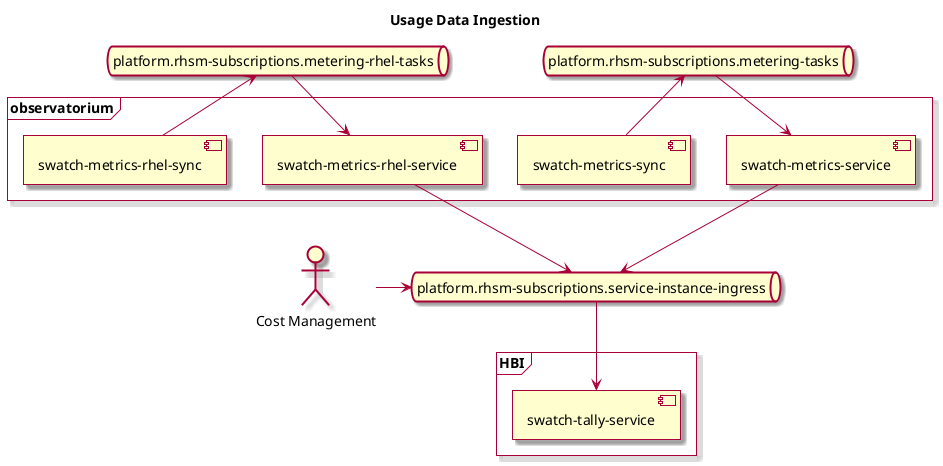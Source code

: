@startuml "Usage Data Ingestion"

skin rose

title Usage Data Ingestion

frame "observatorium" {
    [swatch-metrics-service]as MetricsService
    [swatch-metrics-sync] as TelemeterJob
    [swatch-metrics-rhel-service]as MetricsRhelService
    [swatch-metrics-rhel-sync] as RhelemeterJob
}

frame "HBI" as HBI {
    [swatch-tally-service] as TallyService
}

actor "Cost Management" as Cost

queue "platform.rhsm-subscriptions.metering-tasks" as MeteringTasksQ
queue "platform.rhsm-subscriptions.metering-rhel-tasks" as RhelMeteringTasksQ
queue "platform.rhsm-subscriptions.service-instance-ingress" as ServiceInstanceIngressQ

TelemeterJob -u-> MeteringTasksQ
RhelemeterJob -u-> RhelMeteringTasksQ

MeteringTasksQ -d-> MetricsService
RhelMeteringTasksQ -d-> MetricsRhelService

MetricsService -d->  ServiceInstanceIngressQ
MetricsRhelService -d-> ServiceInstanceIngressQ



Cost -> ServiceInstanceIngressQ
ServiceInstanceIngressQ -d-> TallyService

@enduml

